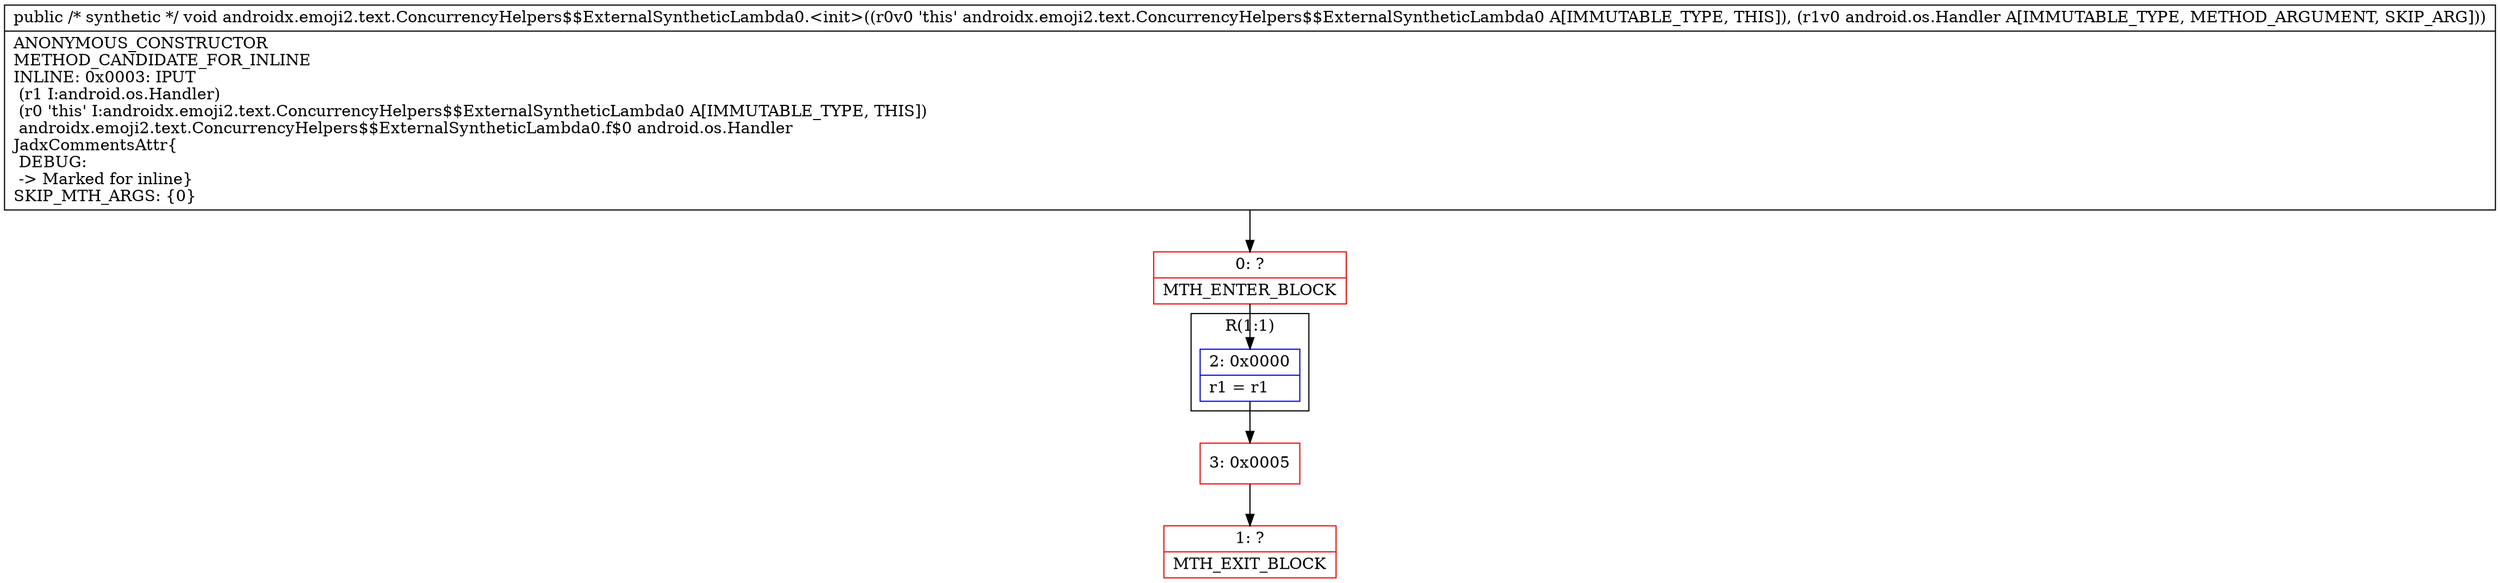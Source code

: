 digraph "CFG forandroidx.emoji2.text.ConcurrencyHelpers$$ExternalSyntheticLambda0.\<init\>(Landroid\/os\/Handler;)V" {
subgraph cluster_Region_521818231 {
label = "R(1:1)";
node [shape=record,color=blue];
Node_2 [shape=record,label="{2\:\ 0x0000|r1 = r1\l}"];
}
Node_0 [shape=record,color=red,label="{0\:\ ?|MTH_ENTER_BLOCK\l}"];
Node_3 [shape=record,color=red,label="{3\:\ 0x0005}"];
Node_1 [shape=record,color=red,label="{1\:\ ?|MTH_EXIT_BLOCK\l}"];
MethodNode[shape=record,label="{public \/* synthetic *\/ void androidx.emoji2.text.ConcurrencyHelpers$$ExternalSyntheticLambda0.\<init\>((r0v0 'this' androidx.emoji2.text.ConcurrencyHelpers$$ExternalSyntheticLambda0 A[IMMUTABLE_TYPE, THIS]), (r1v0 android.os.Handler A[IMMUTABLE_TYPE, METHOD_ARGUMENT, SKIP_ARG]))  | ANONYMOUS_CONSTRUCTOR\lMETHOD_CANDIDATE_FOR_INLINE\lINLINE: 0x0003: IPUT  \l  (r1 I:android.os.Handler)\l  (r0 'this' I:androidx.emoji2.text.ConcurrencyHelpers$$ExternalSyntheticLambda0 A[IMMUTABLE_TYPE, THIS])\l androidx.emoji2.text.ConcurrencyHelpers$$ExternalSyntheticLambda0.f$0 android.os.Handler\lJadxCommentsAttr\{\l DEBUG: \l \-\> Marked for inline\}\lSKIP_MTH_ARGS: \{0\}\l}"];
MethodNode -> Node_0;Node_2 -> Node_3;
Node_0 -> Node_2;
Node_3 -> Node_1;
}

